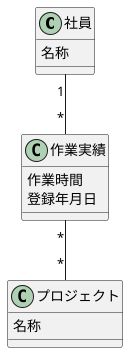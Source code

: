 @startuml

class 社員 {
  名称
}

class 作業実績 {
  作業時間
  登録年月日
}

class プロジェクト {
  名称
}

社員 "1"--"*" 作業実績
作業実績 "*"--"*" プロジェクト


@enduml
